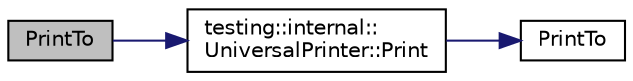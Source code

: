 digraph "PrintTo"
{
 // INTERACTIVE_SVG=YES
 // LATEX_PDF_SIZE
  bgcolor="transparent";
  edge [fontname="Helvetica",fontsize="10",labelfontname="Helvetica",labelfontsize="10"];
  node [fontname="Helvetica",fontsize="10",shape=record];
  rankdir="LR";
  Node1 [label="PrintTo",height=0.2,width=0.4,color="black", fillcolor="grey75", style="filled", fontcolor="black",tooltip=" "];
  Node1 -> Node2 [color="midnightblue",fontsize="10",style="solid",fontname="Helvetica"];
  Node2 [label="testing::internal::\lUniversalPrinter::Print",height=0.2,width=0.4,color="black",URL="$d6/d16/classtesting_1_1internal_1_1UniversalPrinter_ac137bd6f09f642f1cd84e6da21383ff0.html#ac137bd6f09f642f1cd84e6da21383ff0",tooltip=" "];
  Node2 -> Node3 [color="midnightblue",fontsize="10",style="solid",fontname="Helvetica"];
  Node3 [label="PrintTo",height=0.2,width=0.4,color="black",URL="$d0/da7/namespacetesting_1_1internal_ade0b44c0a3af92096cbc72fa773cc02c.html#ade0b44c0a3af92096cbc72fa773cc02c",tooltip=" "];
}
